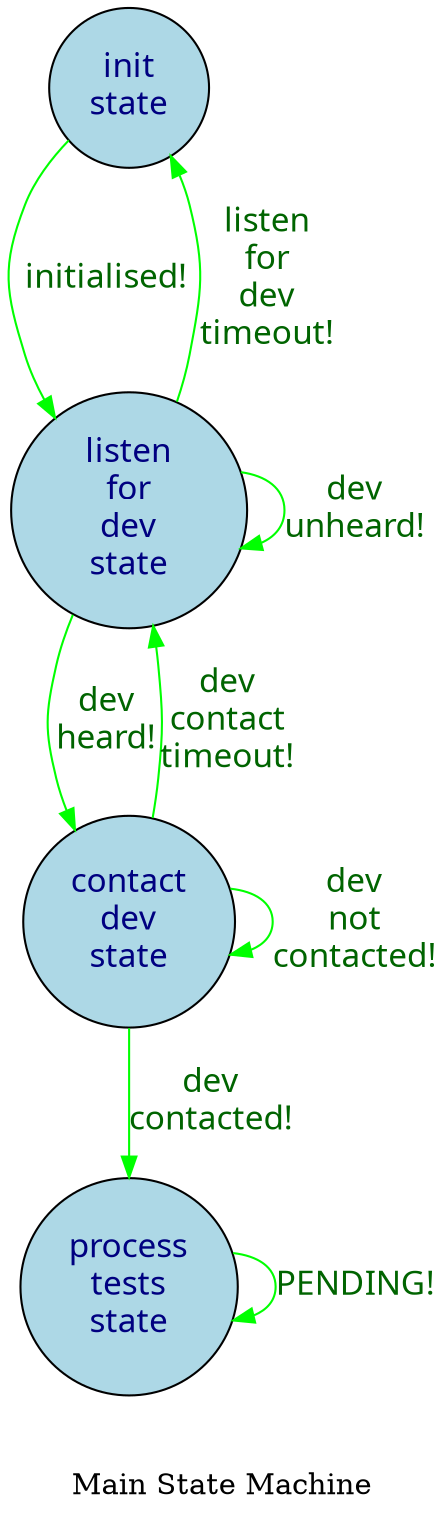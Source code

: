 digraph draw_state_machine {
  graph [bgcolor = white, label = "\n\nMain State Machine", rankdir = "UD"];
  edge [color = green, fontcolor = darkgreen, fontname = "verdana", fontsize = "16", url = "http://google.com"];
  node [color = black, fillcolor = lightblue, fontcolor = navyblue, fontname = "verdana", fontsize = "16", shape = circle, style = filled, url = "http://google.com"];
  init_state [label = "init\nstate"];
  init_state -> listen_for_dev_state [label = "initialised!"];
  listen_for_dev_state [label = "listen\nfor\ndev\nstate"];
  listen_for_dev_state -> listen_for_dev_state [label = "dev\nunheard!"];
  listen_for_dev_state [label = "listen\nfor\ndev\nstate"];
  listen_for_dev_state -> contact_dev_state [label = "dev\nheard!"];
  listen_for_dev_state [label = "listen\nfor\ndev\nstate"];
  listen_for_dev_state -> init_state [label = "listen\nfor\ndev\ntimeout!"];
  contact_dev_state [label = "contact\ndev\nstate"];
  contact_dev_state -> contact_dev_state [label = "dev\nnot\ncontacted!"];
  contact_dev_state [label = "contact\ndev\nstate"];
  contact_dev_state -> process_tests_state [label = "dev\ncontacted!"];
  contact_dev_state [label = "contact\ndev\nstate"];
  contact_dev_state -> listen_for_dev_state [label = "dev\ncontact\ntimeout!"];
  process_tests_state [label = "process\ntests\nstate"];
  process_tests_state -> process_tests_state [label = "PENDING!"];
}
